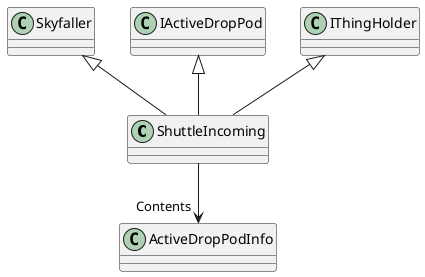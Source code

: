 @startuml
class ShuttleIncoming {
}
Skyfaller <|-- ShuttleIncoming
IActiveDropPod <|-- ShuttleIncoming
IThingHolder <|-- ShuttleIncoming
ShuttleIncoming --> "Contents" ActiveDropPodInfo
@enduml
